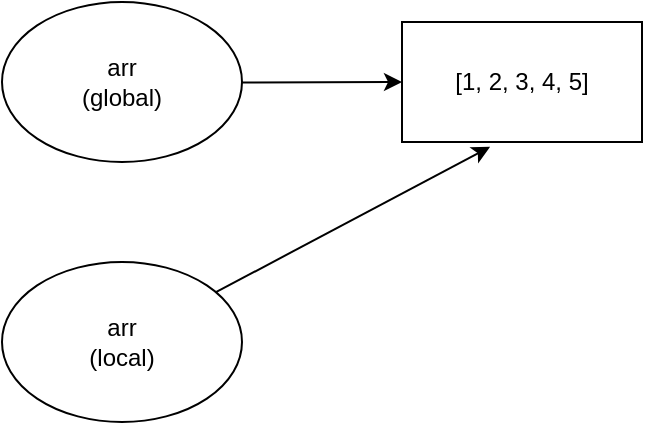 <mxfile>
    <diagram id="kYA-AafOAkzXnQ628_nR" name="Page-1">
        <mxGraphModel dx="632" dy="258" grid="1" gridSize="10" guides="1" tooltips="1" connect="1" arrows="1" fold="1" page="1" pageScale="1" pageWidth="827" pageHeight="1169" math="0" shadow="0">
            <root>
                <mxCell id="0"/>
                <mxCell id="1" parent="0"/>
                <mxCell id="2" value="[1, 2, 3, 4, 5]" style="rounded=0;whiteSpace=wrap;html=1;" vertex="1" parent="1">
                    <mxGeometry x="250" y="50" width="120" height="60" as="geometry"/>
                </mxCell>
                <mxCell id="4" style="edgeStyle=none;html=1;entryX=0;entryY=0.5;entryDx=0;entryDy=0;" edge="1" parent="1" source="3" target="2">
                    <mxGeometry relative="1" as="geometry"/>
                </mxCell>
                <mxCell id="3" value="arr&lt;br&gt;(global)" style="ellipse;whiteSpace=wrap;html=1;" vertex="1" parent="1">
                    <mxGeometry x="50" y="40" width="120" height="80" as="geometry"/>
                </mxCell>
                <mxCell id="7" style="edgeStyle=none;html=1;entryX=0.367;entryY=1.04;entryDx=0;entryDy=0;entryPerimeter=0;" edge="1" parent="1" source="5" target="2">
                    <mxGeometry relative="1" as="geometry"/>
                </mxCell>
                <mxCell id="5" value="arr&lt;br&gt;(local)" style="ellipse;whiteSpace=wrap;html=1;" vertex="1" parent="1">
                    <mxGeometry x="50" y="170" width="120" height="80" as="geometry"/>
                </mxCell>
            </root>
        </mxGraphModel>
    </diagram>
    <diagram id="tvyul3tFpq_RoDU58c4j" name="Page-2">
        <mxGraphModel dx="632" dy="1427" grid="1" gridSize="10" guides="1" tooltips="1" connect="1" arrows="1" fold="1" page="1" pageScale="1" pageWidth="827" pageHeight="1169" math="0" shadow="0">
            <root>
                <mxCell id="0"/>
                <mxCell id="1" parent="0"/>
                <mxCell id="Umnq6rdQStFEp42QC4BW-2" style="edgeStyle=none;html=1;entryX=0;entryY=0.5;entryDx=0;entryDy=0;" edge="1" parent="1" source="oemJzu0cM3FQfgtqUca6-1" target="Umnq6rdQStFEp42QC4BW-1">
                    <mxGeometry relative="1" as="geometry"/>
                </mxCell>
                <mxCell id="Umnq6rdQStFEp42QC4BW-4" style="edgeStyle=none;html=1;" edge="1" parent="1" source="oemJzu0cM3FQfgtqUca6-1" target="Umnq6rdQStFEp42QC4BW-3">
                    <mxGeometry relative="1" as="geometry"/>
                </mxCell>
                <mxCell id="Umnq6rdQStFEp42QC4BW-6" style="edgeStyle=none;html=1;entryX=0.25;entryY=1;entryDx=0;entryDy=0;" edge="1" parent="1" source="oemJzu0cM3FQfgtqUca6-1" target="Umnq6rdQStFEp42QC4BW-5">
                    <mxGeometry relative="1" as="geometry"/>
                </mxCell>
                <mxCell id="oemJzu0cM3FQfgtqUca6-1" value="[1, 2, 3, 4, 5]" style="rounded=0;whiteSpace=wrap;html=1;" vertex="1" parent="1">
                    <mxGeometry x="250" y="50" width="120" height="60" as="geometry"/>
                </mxCell>
                <mxCell id="oemJzu0cM3FQfgtqUca6-2" style="edgeStyle=none;html=1;entryX=0;entryY=0.5;entryDx=0;entryDy=0;" edge="1" parent="1" target="oemJzu0cM3FQfgtqUca6-1">
                    <mxGeometry relative="1" as="geometry">
                        <mxPoint x="170" y="80" as="sourcePoint"/>
                    </mxGeometry>
                </mxCell>
                <mxCell id="oemJzu0cM3FQfgtqUca6-3" style="edgeStyle=none;html=1;" edge="1" parent="1" source="oemJzu0cM3FQfgtqUca6-4" target="oemJzu0cM3FQfgtqUca6-5">
                    <mxGeometry relative="1" as="geometry"/>
                </mxCell>
                <mxCell id="oemJzu0cM3FQfgtqUca6-4" value="arr&lt;br&gt;(local)" style="ellipse;whiteSpace=wrap;html=1;" vertex="1" parent="1">
                    <mxGeometry x="50" y="170" width="120" height="80" as="geometry"/>
                </mxCell>
                <mxCell id="oemJzu0cM3FQfgtqUca6-5" value="[2, 2, 3, 4, 5]" style="rounded=0;whiteSpace=wrap;html=1;" vertex="1" parent="1">
                    <mxGeometry x="300" y="190" width="120" height="60" as="geometry"/>
                </mxCell>
                <mxCell id="SxZazcHWuBaVHrXw6Hhw-1" value="arr&lt;br&gt;(global)" style="ellipse;whiteSpace=wrap;html=1;" vertex="1" parent="1">
                    <mxGeometry x="50" y="40" width="120" height="80" as="geometry"/>
                </mxCell>
                <mxCell id="Umnq6rdQStFEp42QC4BW-1" value="1" style="rounded=0;whiteSpace=wrap;html=1;" vertex="1" parent="1">
                    <mxGeometry x="430" y="50" width="50" height="60" as="geometry"/>
                </mxCell>
                <mxCell id="Umnq6rdQStFEp42QC4BW-3" value="2" style="rounded=0;whiteSpace=wrap;html=1;" vertex="1" parent="1">
                    <mxGeometry x="389" y="-30" width="50" height="60" as="geometry"/>
                </mxCell>
                <mxCell id="Umnq6rdQStFEp42QC4BW-5" value="5" style="rounded=0;whiteSpace=wrap;html=1;" vertex="1" parent="1">
                    <mxGeometry x="320" y="-70" width="50" height="60" as="geometry"/>
                </mxCell>
            </root>
        </mxGraphModel>
    </diagram>
</mxfile>